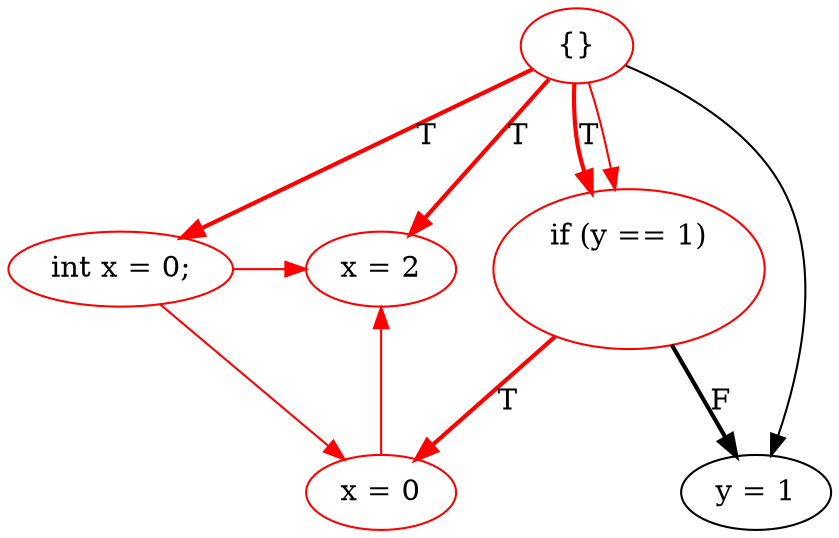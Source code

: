 digraph {
rankdir=TD;
3[label="{}",color=red]; 
3 -> 4[label="T",style=bold,color=red];
4[label="int x = 0;",color=red];
4 -> 1[color=red];
4 -> 5[color=red];
3 -> 0[label="T",style=bold,color=red];
0[label="if (y == 1)
    ",color=red]; 
0 -> 1[label="T",style=bold,color=red];
1[label="x = 0",color=red];
1 -> 5[color=red];
0 -> 2[label="F",style=bold];
2[label="y = 1"];
3 -> 5[label="T",style=bold,color=red];
5[label="x = 2",color=red];
3 -> 2;
3 -> 0[color=red];
{ rank=same 4 0 5 }{ rank=same 1 2 }
}